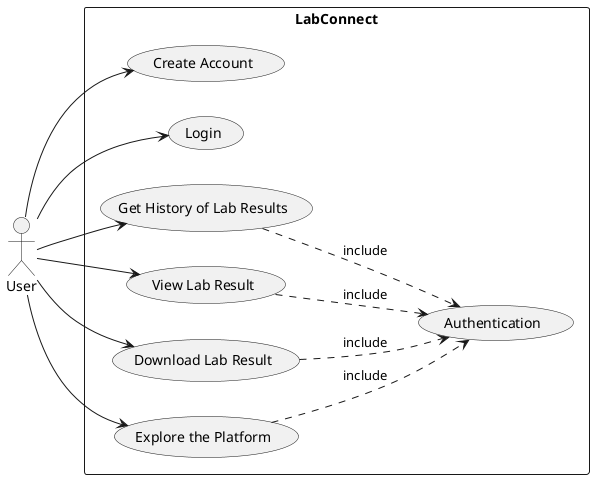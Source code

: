 @startuml
left to right direction
actor User

rectangle LabConnect {
  usecase "Create Account" as UC1
  usecase "Login" as UC2
  usecase "Get History of Lab Results" as UC3
  usecase "View Lab Result" as UC4
  usecase "Download Lab Result" as UC5
  usecase "Explore the Platform" as UC6
  usecase "Authentication" as Auth
}

User --> UC1
User --> UC2

UC3 ..> Auth : "include"
UC4 ..> Auth : "include"
UC5 ..> Auth : "include"
UC6 ..> Auth : "include"

User --> UC3
User --> UC4
User --> UC5
User --> UC6

@enduml
